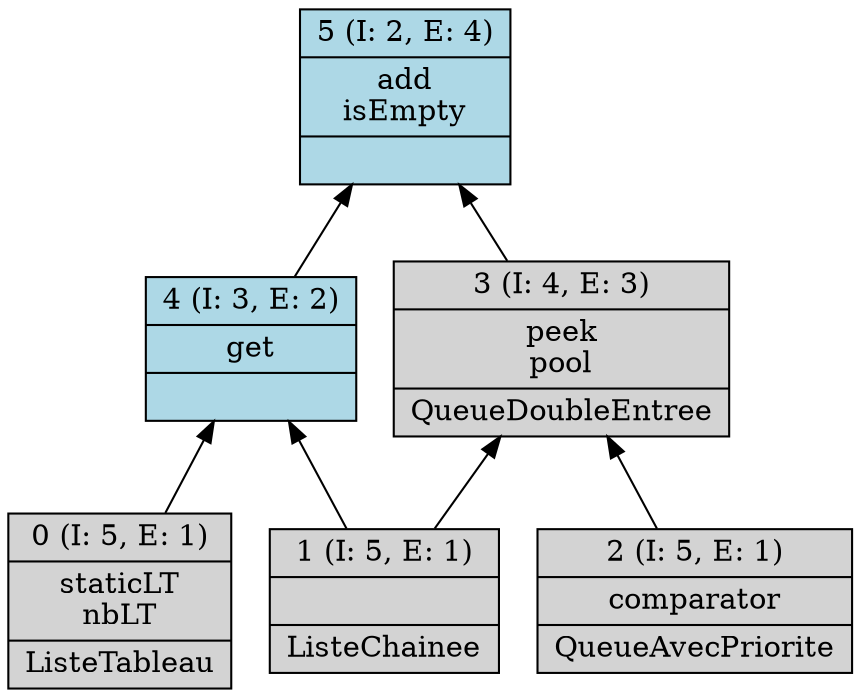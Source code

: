 digraph G { 
	rankdir=BT;
0 [shape=record,style=filled,label="{0 (I: 5, E: 1)|staticLT\nnbLT\n|ListeTableau\n}"];
1 [shape=record,style=filled,label="{1 (I: 5, E: 1)||ListeChainee\n}"];
2 [shape=record,style=filled,label="{2 (I: 5, E: 1)|comparator\n|QueueAvecPriorite\n}"];
3 [shape=record,style=filled,label="{3 (I: 4, E: 3)|peek\npool\n|QueueDoubleEntree\n}"];
4 [shape=record,style=filled,fillcolor=lightblue,label="{4 (I: 3, E: 2)|get\n|}"];
5 [shape=record,style=filled,fillcolor=lightblue,label="{5 (I: 2, E: 4)|add\nisEmpty\n|}"];
	0 -> 4
	1 -> 3
	1 -> 4
	2 -> 3
	3 -> 5
	4 -> 5
}